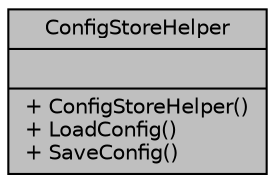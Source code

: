 digraph "ConfigStoreHelper"
{
  edge [fontname="Helvetica",fontsize="10",labelfontname="Helvetica",labelfontsize="10"];
  node [fontname="Helvetica",fontsize="10",shape=record];
  Node1 [label="{ConfigStoreHelper\n||+ ConfigStoreHelper()\l+ LoadConfig()\l+ SaveConfig()\l}",height=0.2,width=0.4,color="black", fillcolor="grey75", style="filled", fontcolor="black"];
}
